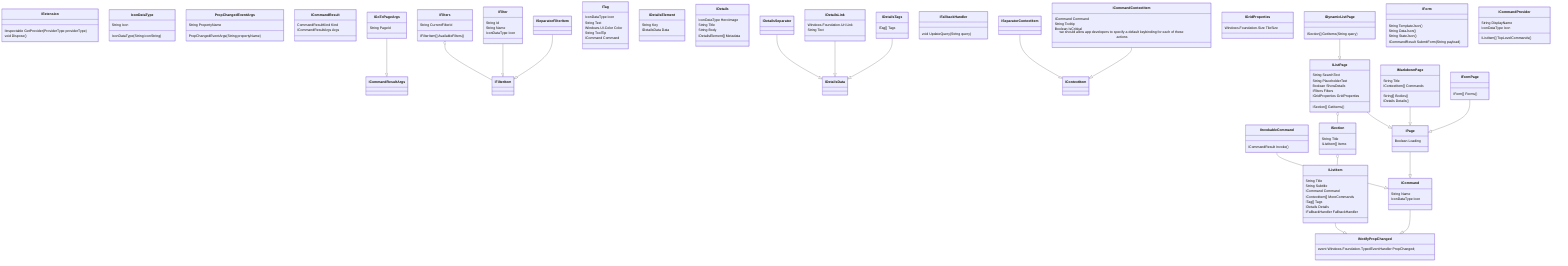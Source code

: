 classDiagram

    class IExtension {
        IInspectable GetProvider(ProviderType providerType)
        void Dispose()
    }

    class IconDataType {
        IconDataType(String iconString)
        String Icon
    }

    class INotifyPropChanged {
        event Windows.Foundation.TypedEventHandler<Object, PropChangedEventArgs> PropChanged;
    }

    class PropChangedEventArgs {
        PropChangedEventArgs(String propertyName)
        String PropertyName
    }

    ICommand --|> INotifyPropChanged
    class ICommand {
        String Name
        IconDataType Icon
    }


    class ICommandResultArgs

    class ICommandResult {
        CommandResultKind Kind
        ICommandResultArgs Args
    }
    IGoToPageArgs --|> ICommandResultArgs
    class IGoToPageArgs {
        String PageId
    }

    IInvokableCommand --|> ICommand
    class IInvokableCommand  {
        ICommandResult Invoke()
    }


    class IFilterItem

    ISeparatorFilterItem --|> IFilterItem
    class ISeparatorFilterItem

    IFilter --|> IFilterItem
    class IFilter  {
        String Id
        String Name
        IconDataType Icon
    }

    IFilters o-- IFilterItem
    class IFilters {
        String CurrentFilterId
        IFilterItem[] AvailableFilters()
    }

    class ITag {
        IconDataType Icon
        String Text
        Windows.UI.Color Color
        String ToolTip
        ICommand Command
    }

    class IDetailsData

    class IDetailsElement {
        String Key
        IDetailsData Data
    }
    class IDetails {
        IconDataType HeroImage
        String Title
        String Body
        IDetailsElement[] Metadata
    }
    IDetailsTags --|> IDetailsData
    class IDetailsTags  {
        ITag[] Tags
    }
    IDetailsLink --|> IDetailsData
    class IDetailsLink  {
        Windows.Foundation.Uri Link
        String Text
    }

    IDetailsSeparator --|> IDetailsData
    class IDetailsSeparator

    IPage --|> ICommand
    class IPage  {
        Boolean Loading
    }

    class IFallbackHandler {
        void UpdateQuery(String query)
    }

    class IContextItem

    ICommandContextItem --|> IContextItem
    class ICommandContextItem  {
        ICommand Command
        String Tooltip
        Boolean IsCritical

        we should allow app developers to specify a default keybinding for each of these actions
    }

    ISeparatorContextItem --|> IContextItem
    class ISeparatorContextItem

    IListItem --|> INotifyPropChanged
    class IListItem  {
        String Title
        String Subtitle
        ICommand Command
        IContextItem[] MoreCommands
        ITag[] Tags
        IDetails Details
        IFallbackHandler FallbackHandler
    }

    ISection o-- IListItem
    class ISection {
        String Title
        IListItem[] Items
    }

    class IGridProperties  {
        Windows.Foundation.Size TileSize
    }

    IListPage --|> IPage
    IListPage o-- ISection
    class IListPage  {
        String SearchText
        String PlaceholderText
        Boolean ShowDetails
        IFilters Filters
        IGridProperties GridProperties

        ISection[] GetItems()
    }

    IDynamicListPage --|> IListPage
    class IDynamicListPage  {
        ISection[] GetItems(String query)
    }

    IMarkdownPage --|> IPage
    class IMarkdownPage  {
        String Title
        String[] Bodies()
        IDetails Details()
        IContextItem[] Commands
    }


    class IForm {
        String TemplateJson()
        String DataJson()
        String StateJson()
        ICommandResult SubmitForm(String payload)
    }
    IFormPage --|> IPage
    class IFormPage  {
        IForm[] Forms()
    }

    class ICommandProvider {
        String DisplayName
        IconDataType Icon

        IListItem[] TopLevelCommands()
    }